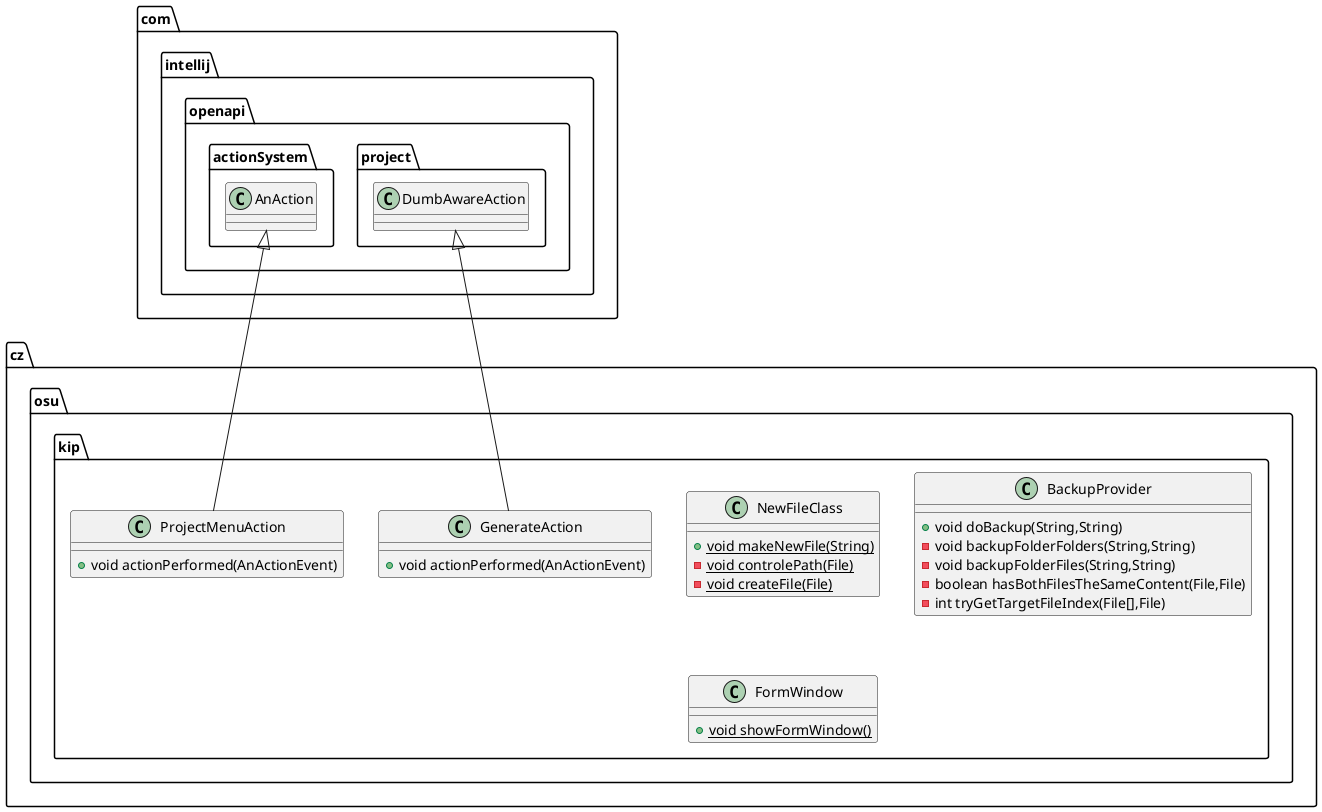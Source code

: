 @startuml
class cz.osu.kip.GenerateAction {
+ void actionPerformed(AnActionEvent)
}
class cz.osu.kip.NewFileClass {
+ {static} void makeNewFile(String)
- {static} void controlePath(File)
- {static} void createFile(File)
}
class cz.osu.kip.ProjectMenuAction {
+ void actionPerformed(AnActionEvent)
}
class cz.osu.kip.BackupProvider {
+ void doBackup(String,String)
- void backupFolderFolders(String,String)
- void backupFolderFiles(String,String)
- boolean hasBothFilesTheSameContent(File,File)
- int tryGetTargetFileIndex(File[],File)
}
class cz.osu.kip.FormWindow {
+ {static} void showFormWindow()
}


com.intellij.openapi.project.DumbAwareAction <|-- cz.osu.kip.GenerateAction
com.intellij.openapi.actionSystem.AnAction <|-- cz.osu.kip.ProjectMenuAction
@enduml